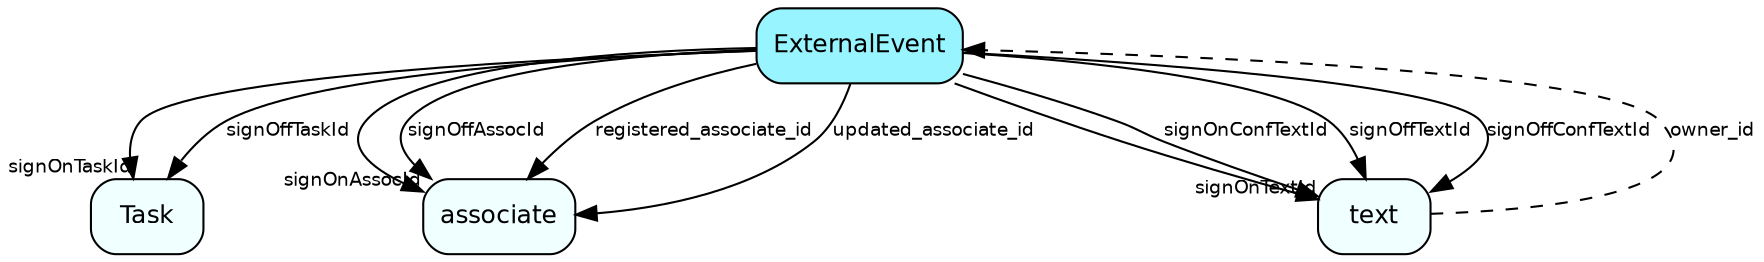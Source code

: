 digraph ExternalEvent  {
node [shape = box style="rounded, filled" fontname = "Helvetica" fontsize = "12" ]
edge [fontname = "Helvetica" fontsize = "9"]

ExternalEvent[fillcolor = "cadetblue1"]
Task[fillcolor = "azure1"]
associate[fillcolor = "azure1"]
text[fillcolor = "azure1"]
ExternalEvent -> Task [headlabel = "signOnTaskId"]
ExternalEvent -> associate [headlabel = "signOnAssocId"]
ExternalEvent -> text [headlabel = "signOnTextId"]
ExternalEvent -> text [label = "signOnConfTextId"]
ExternalEvent -> Task [label = "signOffTaskId"]
ExternalEvent -> associate [label = "signOffAssocId"]
ExternalEvent -> text [label = "signOffTextId"]
ExternalEvent -> text [label = "signOffConfTextId"]
ExternalEvent -> associate [label = "registered_associate_id"]
ExternalEvent -> associate [label = "updated_associate_id"]
text -> ExternalEvent [label = "owner_id" style="dashed"]
}
